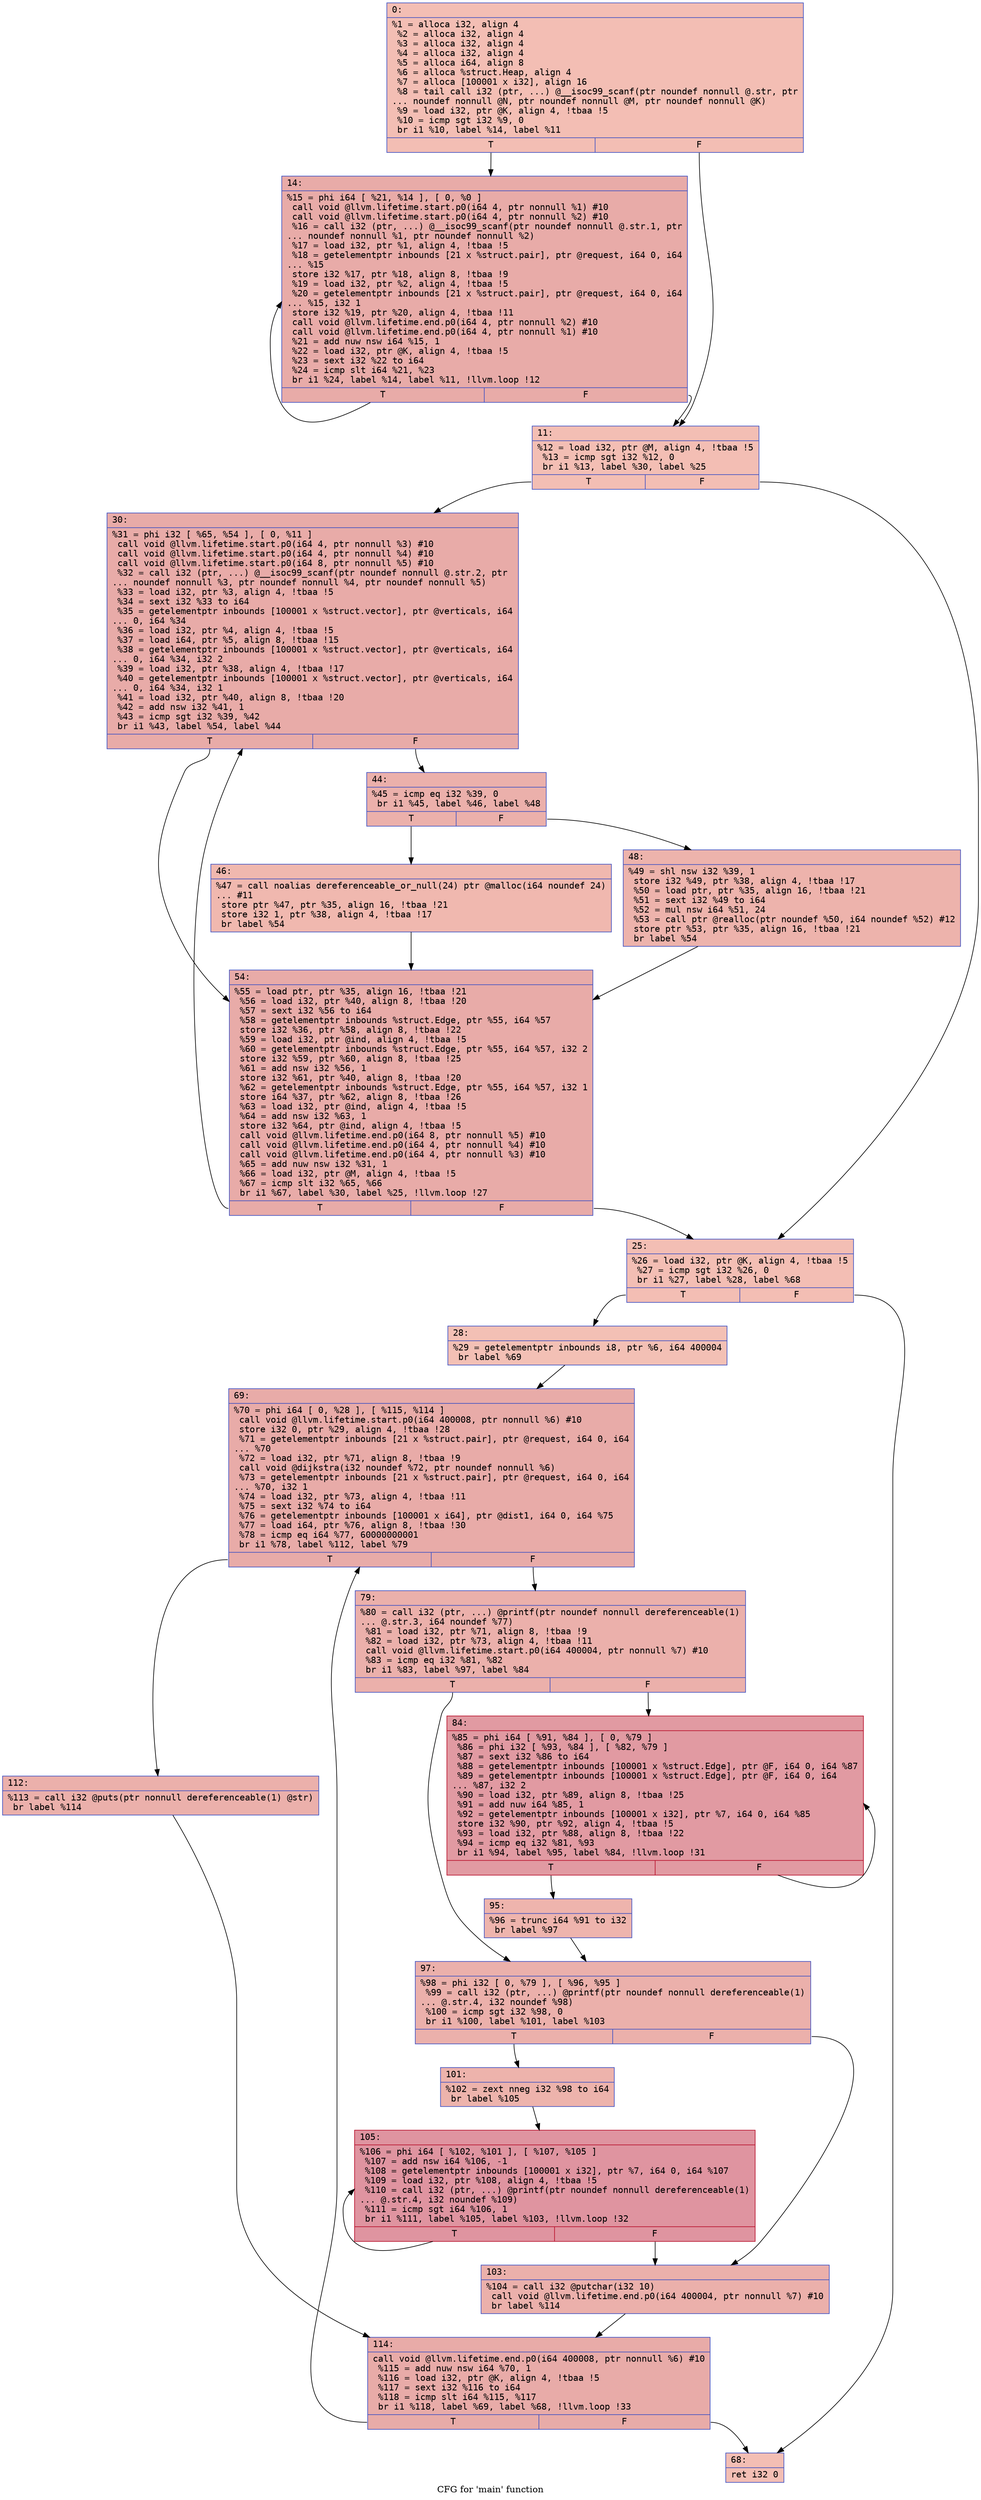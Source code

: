 digraph "CFG for 'main' function" {
	label="CFG for 'main' function";

	Node0x61694304ed80 [shape=record,color="#3d50c3ff", style=filled, fillcolor="#e36c5570" fontname="Courier",label="{0:\l|  %1 = alloca i32, align 4\l  %2 = alloca i32, align 4\l  %3 = alloca i32, align 4\l  %4 = alloca i32, align 4\l  %5 = alloca i64, align 8\l  %6 = alloca %struct.Heap, align 4\l  %7 = alloca [100001 x i32], align 16\l  %8 = tail call i32 (ptr, ...) @__isoc99_scanf(ptr noundef nonnull @.str, ptr\l... noundef nonnull @N, ptr noundef nonnull @M, ptr noundef nonnull @K)\l  %9 = load i32, ptr @K, align 4, !tbaa !5\l  %10 = icmp sgt i32 %9, 0\l  br i1 %10, label %14, label %11\l|{<s0>T|<s1>F}}"];
	Node0x61694304ed80:s0 -> Node0x61694304f4a0[tooltip="0 -> 14\nProbability 62.50%" ];
	Node0x61694304ed80:s1 -> Node0x61694304f500[tooltip="0 -> 11\nProbability 37.50%" ];
	Node0x61694304f500 [shape=record,color="#3d50c3ff", style=filled, fillcolor="#e36c5570" fontname="Courier",label="{11:\l|  %12 = load i32, ptr @M, align 4, !tbaa !5\l  %13 = icmp sgt i32 %12, 0\l  br i1 %13, label %30, label %25\l|{<s0>T|<s1>F}}"];
	Node0x61694304f500:s0 -> Node0x61694304f720[tooltip="11 -> 30\nProbability 62.50%" ];
	Node0x61694304f500:s1 -> Node0x61694304f780[tooltip="11 -> 25\nProbability 37.50%" ];
	Node0x61694304f4a0 [shape=record,color="#3d50c3ff", style=filled, fillcolor="#cc403a70" fontname="Courier",label="{14:\l|  %15 = phi i64 [ %21, %14 ], [ 0, %0 ]\l  call void @llvm.lifetime.start.p0(i64 4, ptr nonnull %1) #10\l  call void @llvm.lifetime.start.p0(i64 4, ptr nonnull %2) #10\l  %16 = call i32 (ptr, ...) @__isoc99_scanf(ptr noundef nonnull @.str.1, ptr\l... noundef nonnull %1, ptr noundef nonnull %2)\l  %17 = load i32, ptr %1, align 4, !tbaa !5\l  %18 = getelementptr inbounds [21 x %struct.pair], ptr @request, i64 0, i64\l... %15\l  store i32 %17, ptr %18, align 8, !tbaa !9\l  %19 = load i32, ptr %2, align 4, !tbaa !5\l  %20 = getelementptr inbounds [21 x %struct.pair], ptr @request, i64 0, i64\l... %15, i32 1\l  store i32 %19, ptr %20, align 4, !tbaa !11\l  call void @llvm.lifetime.end.p0(i64 4, ptr nonnull %2) #10\l  call void @llvm.lifetime.end.p0(i64 4, ptr nonnull %1) #10\l  %21 = add nuw nsw i64 %15, 1\l  %22 = load i32, ptr @K, align 4, !tbaa !5\l  %23 = sext i32 %22 to i64\l  %24 = icmp slt i64 %21, %23\l  br i1 %24, label %14, label %11, !llvm.loop !12\l|{<s0>T|<s1>F}}"];
	Node0x61694304f4a0:s0 -> Node0x61694304f4a0[tooltip="14 -> 14\nProbability 96.88%" ];
	Node0x61694304f4a0:s1 -> Node0x61694304f500[tooltip="14 -> 11\nProbability 3.12%" ];
	Node0x61694304f780 [shape=record,color="#3d50c3ff", style=filled, fillcolor="#e36c5570" fontname="Courier",label="{25:\l|  %26 = load i32, ptr @K, align 4, !tbaa !5\l  %27 = icmp sgt i32 %26, 0\l  br i1 %27, label %28, label %68\l|{<s0>T|<s1>F}}"];
	Node0x61694304f780:s0 -> Node0x6169430535f0[tooltip="25 -> 28\nProbability 62.50%" ];
	Node0x61694304f780:s1 -> Node0x616943053650[tooltip="25 -> 68\nProbability 37.50%" ];
	Node0x6169430535f0 [shape=record,color="#3d50c3ff", style=filled, fillcolor="#e5705870" fontname="Courier",label="{28:\l|  %29 = getelementptr inbounds i8, ptr %6, i64 400004\l  br label %69\l}"];
	Node0x6169430535f0 -> Node0x616943053840[tooltip="28 -> 69\nProbability 100.00%" ];
	Node0x61694304f720 [shape=record,color="#3d50c3ff", style=filled, fillcolor="#cc403a70" fontname="Courier",label="{30:\l|  %31 = phi i32 [ %65, %54 ], [ 0, %11 ]\l  call void @llvm.lifetime.start.p0(i64 4, ptr nonnull %3) #10\l  call void @llvm.lifetime.start.p0(i64 4, ptr nonnull %4) #10\l  call void @llvm.lifetime.start.p0(i64 8, ptr nonnull %5) #10\l  %32 = call i32 (ptr, ...) @__isoc99_scanf(ptr noundef nonnull @.str.2, ptr\l... noundef nonnull %3, ptr noundef nonnull %4, ptr noundef nonnull %5)\l  %33 = load i32, ptr %3, align 4, !tbaa !5\l  %34 = sext i32 %33 to i64\l  %35 = getelementptr inbounds [100001 x %struct.vector], ptr @verticals, i64\l... 0, i64 %34\l  %36 = load i32, ptr %4, align 4, !tbaa !5\l  %37 = load i64, ptr %5, align 8, !tbaa !15\l  %38 = getelementptr inbounds [100001 x %struct.vector], ptr @verticals, i64\l... 0, i64 %34, i32 2\l  %39 = load i32, ptr %38, align 4, !tbaa !17\l  %40 = getelementptr inbounds [100001 x %struct.vector], ptr @verticals, i64\l... 0, i64 %34, i32 1\l  %41 = load i32, ptr %40, align 8, !tbaa !20\l  %42 = add nsw i32 %41, 1\l  %43 = icmp sgt i32 %39, %42\l  br i1 %43, label %54, label %44\l|{<s0>T|<s1>F}}"];
	Node0x61694304f720:s0 -> Node0x616943053910[tooltip="30 -> 54\nProbability 50.00%" ];
	Node0x61694304f720:s1 -> Node0x616943054720[tooltip="30 -> 44\nProbability 50.00%" ];
	Node0x616943054720 [shape=record,color="#3d50c3ff", style=filled, fillcolor="#d24b4070" fontname="Courier",label="{44:\l|  %45 = icmp eq i32 %39, 0\l  br i1 %45, label %46, label %48\l|{<s0>T|<s1>F}}"];
	Node0x616943054720:s0 -> Node0x616943054900[tooltip="44 -> 46\nProbability 37.50%" ];
	Node0x616943054720:s1 -> Node0x616943054960[tooltip="44 -> 48\nProbability 62.50%" ];
	Node0x616943054900 [shape=record,color="#3d50c3ff", style=filled, fillcolor="#dc5d4a70" fontname="Courier",label="{46:\l|  %47 = call noalias dereferenceable_or_null(24) ptr @malloc(i64 noundef 24)\l... #11\l  store ptr %47, ptr %35, align 16, !tbaa !21\l  store i32 1, ptr %38, align 4, !tbaa !17\l  br label %54\l}"];
	Node0x616943054900 -> Node0x616943053910[tooltip="46 -> 54\nProbability 100.00%" ];
	Node0x616943054960 [shape=record,color="#3d50c3ff", style=filled, fillcolor="#d6524470" fontname="Courier",label="{48:\l|  %49 = shl nsw i32 %39, 1\l  store i32 %49, ptr %38, align 4, !tbaa !17\l  %50 = load ptr, ptr %35, align 16, !tbaa !21\l  %51 = sext i32 %49 to i64\l  %52 = mul nsw i64 %51, 24\l  %53 = call ptr @realloc(ptr noundef %50, i64 noundef %52) #12\l  store ptr %53, ptr %35, align 16, !tbaa !21\l  br label %54\l}"];
	Node0x616943054960 -> Node0x616943053910[tooltip="48 -> 54\nProbability 100.00%" ];
	Node0x616943053910 [shape=record,color="#3d50c3ff", style=filled, fillcolor="#cc403a70" fontname="Courier",label="{54:\l|  %55 = load ptr, ptr %35, align 16, !tbaa !21\l  %56 = load i32, ptr %40, align 8, !tbaa !20\l  %57 = sext i32 %56 to i64\l  %58 = getelementptr inbounds %struct.Edge, ptr %55, i64 %57\l  store i32 %36, ptr %58, align 8, !tbaa !22\l  %59 = load i32, ptr @ind, align 4, !tbaa !5\l  %60 = getelementptr inbounds %struct.Edge, ptr %55, i64 %57, i32 2\l  store i32 %59, ptr %60, align 8, !tbaa !25\l  %61 = add nsw i32 %56, 1\l  store i32 %61, ptr %40, align 8, !tbaa !20\l  %62 = getelementptr inbounds %struct.Edge, ptr %55, i64 %57, i32 1\l  store i64 %37, ptr %62, align 8, !tbaa !26\l  %63 = load i32, ptr @ind, align 4, !tbaa !5\l  %64 = add nsw i32 %63, 1\l  store i32 %64, ptr @ind, align 4, !tbaa !5\l  call void @llvm.lifetime.end.p0(i64 8, ptr nonnull %5) #10\l  call void @llvm.lifetime.end.p0(i64 4, ptr nonnull %4) #10\l  call void @llvm.lifetime.end.p0(i64 4, ptr nonnull %3) #10\l  %65 = add nuw nsw i32 %31, 1\l  %66 = load i32, ptr @M, align 4, !tbaa !5\l  %67 = icmp slt i32 %65, %66\l  br i1 %67, label %30, label %25, !llvm.loop !27\l|{<s0>T|<s1>F}}"];
	Node0x616943053910:s0 -> Node0x61694304f720[tooltip="54 -> 30\nProbability 96.88%" ];
	Node0x616943053910:s1 -> Node0x61694304f780[tooltip="54 -> 25\nProbability 3.12%" ];
	Node0x616943053650 [shape=record,color="#3d50c3ff", style=filled, fillcolor="#e36c5570" fontname="Courier",label="{68:\l|  ret i32 0\l}"];
	Node0x616943053840 [shape=record,color="#3d50c3ff", style=filled, fillcolor="#cc403a70" fontname="Courier",label="{69:\l|  %70 = phi i64 [ 0, %28 ], [ %115, %114 ]\l  call void @llvm.lifetime.start.p0(i64 400008, ptr nonnull %6) #10\l  store i32 0, ptr %29, align 4, !tbaa !28\l  %71 = getelementptr inbounds [21 x %struct.pair], ptr @request, i64 0, i64\l... %70\l  %72 = load i32, ptr %71, align 8, !tbaa !9\l  call void @dijkstra(i32 noundef %72, ptr noundef nonnull %6)\l  %73 = getelementptr inbounds [21 x %struct.pair], ptr @request, i64 0, i64\l... %70, i32 1\l  %74 = load i32, ptr %73, align 4, !tbaa !11\l  %75 = sext i32 %74 to i64\l  %76 = getelementptr inbounds [100001 x i64], ptr @dist1, i64 0, i64 %75\l  %77 = load i64, ptr %76, align 8, !tbaa !30\l  %78 = icmp eq i64 %77, 60000000001\l  br i1 %78, label %112, label %79\l|{<s0>T|<s1>F}}"];
	Node0x616943053840:s0 -> Node0x616943057f40[tooltip="69 -> 112\nProbability 50.00%" ];
	Node0x616943053840:s1 -> Node0x616943057fa0[tooltip="69 -> 79\nProbability 50.00%" ];
	Node0x616943057fa0 [shape=record,color="#3d50c3ff", style=filled, fillcolor="#d24b4070" fontname="Courier",label="{79:\l|  %80 = call i32 (ptr, ...) @printf(ptr noundef nonnull dereferenceable(1)\l... @.str.3, i64 noundef %77)\l  %81 = load i32, ptr %71, align 8, !tbaa !9\l  %82 = load i32, ptr %73, align 4, !tbaa !11\l  call void @llvm.lifetime.start.p0(i64 400004, ptr nonnull %7) #10\l  %83 = icmp eq i32 %81, %82\l  br i1 %83, label %97, label %84\l|{<s0>T|<s1>F}}"];
	Node0x616943057fa0:s0 -> Node0x6169430585f0[tooltip="79 -> 97\nProbability 50.00%" ];
	Node0x616943057fa0:s1 -> Node0x616943058650[tooltip="79 -> 84\nProbability 50.00%" ];
	Node0x616943058650 [shape=record,color="#b70d28ff", style=filled, fillcolor="#bb1b2c70" fontname="Courier",label="{84:\l|  %85 = phi i64 [ %91, %84 ], [ 0, %79 ]\l  %86 = phi i32 [ %93, %84 ], [ %82, %79 ]\l  %87 = sext i32 %86 to i64\l  %88 = getelementptr inbounds [100001 x %struct.Edge], ptr @F, i64 0, i64 %87\l  %89 = getelementptr inbounds [100001 x %struct.Edge], ptr @F, i64 0, i64\l... %87, i32 2\l  %90 = load i32, ptr %89, align 8, !tbaa !25\l  %91 = add nuw i64 %85, 1\l  %92 = getelementptr inbounds [100001 x i32], ptr %7, i64 0, i64 %85\l  store i32 %90, ptr %92, align 4, !tbaa !5\l  %93 = load i32, ptr %88, align 8, !tbaa !22\l  %94 = icmp eq i32 %81, %93\l  br i1 %94, label %95, label %84, !llvm.loop !31\l|{<s0>T|<s1>F}}"];
	Node0x616943058650:s0 -> Node0x616943058ef0[tooltip="84 -> 95\nProbability 3.12%" ];
	Node0x616943058650:s1 -> Node0x616943058650[tooltip="84 -> 84\nProbability 96.88%" ];
	Node0x616943058ef0 [shape=record,color="#3d50c3ff", style=filled, fillcolor="#d8564670" fontname="Courier",label="{95:\l|  %96 = trunc i64 %91 to i32\l  br label %97\l}"];
	Node0x616943058ef0 -> Node0x6169430585f0[tooltip="95 -> 97\nProbability 100.00%" ];
	Node0x6169430585f0 [shape=record,color="#3d50c3ff", style=filled, fillcolor="#d24b4070" fontname="Courier",label="{97:\l|  %98 = phi i32 [ 0, %79 ], [ %96, %95 ]\l  %99 = call i32 (ptr, ...) @printf(ptr noundef nonnull dereferenceable(1)\l... @.str.4, i32 noundef %98)\l  %100 = icmp sgt i32 %98, 0\l  br i1 %100, label %101, label %103\l|{<s0>T|<s1>F}}"];
	Node0x6169430585f0:s0 -> Node0x616943054ee0[tooltip="97 -> 101\nProbability 62.50%" ];
	Node0x6169430585f0:s1 -> Node0x616943054f40[tooltip="97 -> 103\nProbability 37.50%" ];
	Node0x616943054ee0 [shape=record,color="#3d50c3ff", style=filled, fillcolor="#d6524470" fontname="Courier",label="{101:\l|  %102 = zext nneg i32 %98 to i64\l  br label %105\l}"];
	Node0x616943054ee0 -> Node0x6169430550c0[tooltip="101 -> 105\nProbability 100.00%" ];
	Node0x616943054f40 [shape=record,color="#3d50c3ff", style=filled, fillcolor="#d24b4070" fontname="Courier",label="{103:\l|  %104 = call i32 @putchar(i32 10)\l  call void @llvm.lifetime.end.p0(i64 400004, ptr nonnull %7) #10\l  br label %114\l}"];
	Node0x616943054f40 -> Node0x616943056a10[tooltip="103 -> 114\nProbability 100.00%" ];
	Node0x6169430550c0 [shape=record,color="#b70d28ff", style=filled, fillcolor="#b70d2870" fontname="Courier",label="{105:\l|  %106 = phi i64 [ %102, %101 ], [ %107, %105 ]\l  %107 = add nsw i64 %106, -1\l  %108 = getelementptr inbounds [100001 x i32], ptr %7, i64 0, i64 %107\l  %109 = load i32, ptr %108, align 4, !tbaa !5\l  %110 = call i32 (ptr, ...) @printf(ptr noundef nonnull dereferenceable(1)\l... @.str.4, i32 noundef %109)\l  %111 = icmp sgt i64 %106, 1\l  br i1 %111, label %105, label %103, !llvm.loop !32\l|{<s0>T|<s1>F}}"];
	Node0x6169430550c0:s0 -> Node0x6169430550c0[tooltip="105 -> 105\nProbability 96.88%" ];
	Node0x6169430550c0:s1 -> Node0x616943054f40[tooltip="105 -> 103\nProbability 3.12%" ];
	Node0x616943057f40 [shape=record,color="#3d50c3ff", style=filled, fillcolor="#d24b4070" fontname="Courier",label="{112:\l|  %113 = call i32 @puts(ptr nonnull dereferenceable(1) @str)\l  br label %114\l}"];
	Node0x616943057f40 -> Node0x616943056a10[tooltip="112 -> 114\nProbability 100.00%" ];
	Node0x616943056a10 [shape=record,color="#3d50c3ff", style=filled, fillcolor="#cc403a70" fontname="Courier",label="{114:\l|  call void @llvm.lifetime.end.p0(i64 400008, ptr nonnull %6) #10\l  %115 = add nuw nsw i64 %70, 1\l  %116 = load i32, ptr @K, align 4, !tbaa !5\l  %117 = sext i32 %116 to i64\l  %118 = icmp slt i64 %115, %117\l  br i1 %118, label %69, label %68, !llvm.loop !33\l|{<s0>T|<s1>F}}"];
	Node0x616943056a10:s0 -> Node0x616943053840[tooltip="114 -> 69\nProbability 96.88%" ];
	Node0x616943056a10:s1 -> Node0x616943053650[tooltip="114 -> 68\nProbability 3.12%" ];
}
